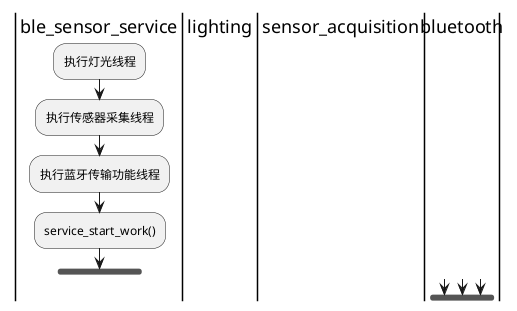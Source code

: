 @startuml
|ble_sensor_service|
:执行灯光线程;
:执行传感器采集线程;
:执行蓝牙传输功能线程;
:service_start_work();
fork
|lighting|
fork again
|sensor_acquisition|
fork again
|bluetooth|
end fork
@enduml
